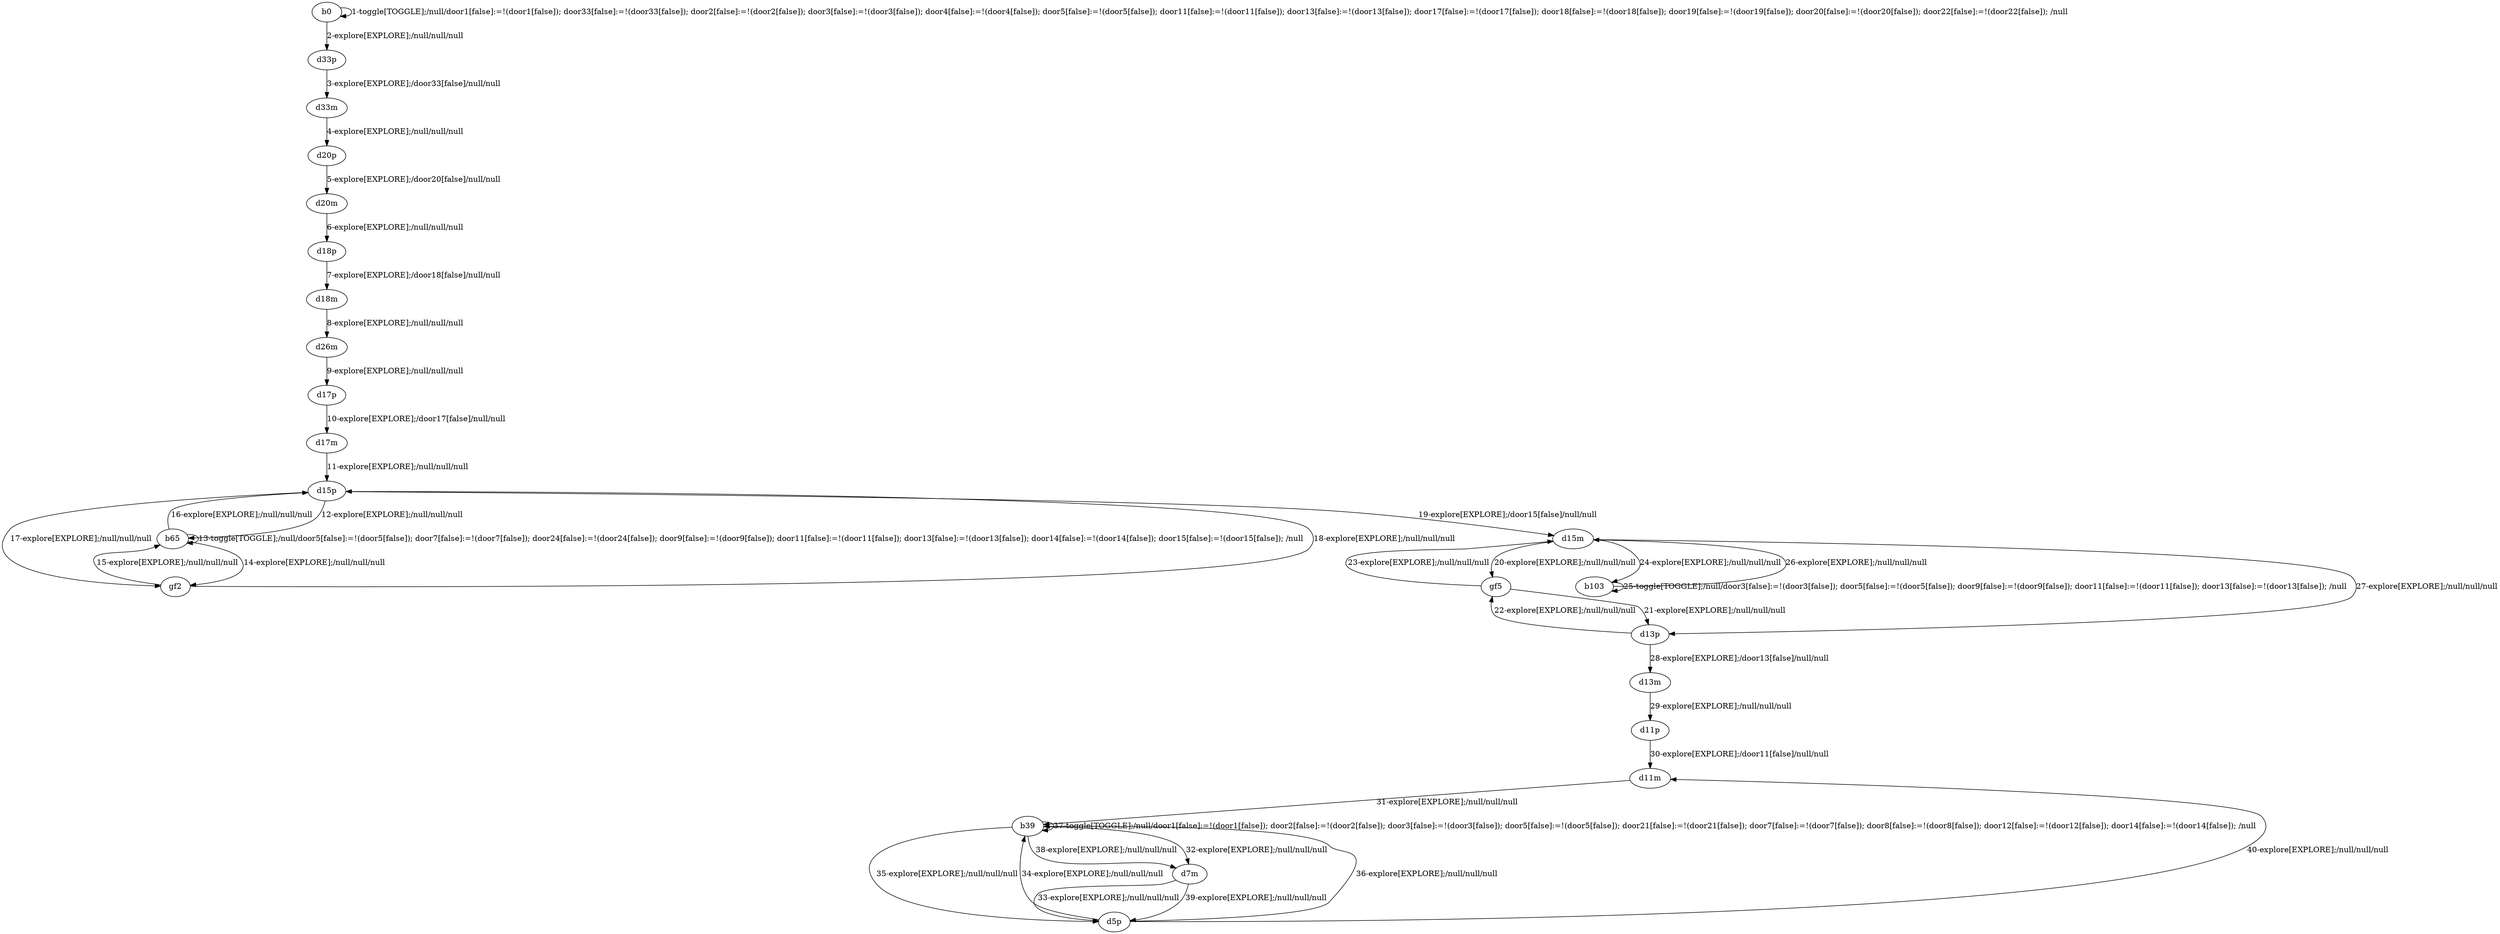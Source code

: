 # Total number of goals covered by this test: 1
# d5p --> d11m

digraph g {
"b0" -> "b0" [label = "1-toggle[TOGGLE];/null/door1[false]:=!(door1[false]); door33[false]:=!(door33[false]); door2[false]:=!(door2[false]); door3[false]:=!(door3[false]); door4[false]:=!(door4[false]); door5[false]:=!(door5[false]); door11[false]:=!(door11[false]); door13[false]:=!(door13[false]); door17[false]:=!(door17[false]); door18[false]:=!(door18[false]); door19[false]:=!(door19[false]); door20[false]:=!(door20[false]); door22[false]:=!(door22[false]); /null"];
"b0" -> "d33p" [label = "2-explore[EXPLORE];/null/null/null"];
"d33p" -> "d33m" [label = "3-explore[EXPLORE];/door33[false]/null/null"];
"d33m" -> "d20p" [label = "4-explore[EXPLORE];/null/null/null"];
"d20p" -> "d20m" [label = "5-explore[EXPLORE];/door20[false]/null/null"];
"d20m" -> "d18p" [label = "6-explore[EXPLORE];/null/null/null"];
"d18p" -> "d18m" [label = "7-explore[EXPLORE];/door18[false]/null/null"];
"d18m" -> "d26m" [label = "8-explore[EXPLORE];/null/null/null"];
"d26m" -> "d17p" [label = "9-explore[EXPLORE];/null/null/null"];
"d17p" -> "d17m" [label = "10-explore[EXPLORE];/door17[false]/null/null"];
"d17m" -> "d15p" [label = "11-explore[EXPLORE];/null/null/null"];
"d15p" -> "b65" [label = "12-explore[EXPLORE];/null/null/null"];
"b65" -> "b65" [label = "13-toggle[TOGGLE];/null/door5[false]:=!(door5[false]); door7[false]:=!(door7[false]); door24[false]:=!(door24[false]); door9[false]:=!(door9[false]); door11[false]:=!(door11[false]); door13[false]:=!(door13[false]); door14[false]:=!(door14[false]); door15[false]:=!(door15[false]); /null"];
"b65" -> "gf2" [label = "14-explore[EXPLORE];/null/null/null"];
"gf2" -> "b65" [label = "15-explore[EXPLORE];/null/null/null"];
"b65" -> "d15p" [label = "16-explore[EXPLORE];/null/null/null"];
"d15p" -> "gf2" [label = "17-explore[EXPLORE];/null/null/null"];
"gf2" -> "d15p" [label = "18-explore[EXPLORE];/null/null/null"];
"d15p" -> "d15m" [label = "19-explore[EXPLORE];/door15[false]/null/null"];
"d15m" -> "gf5" [label = "20-explore[EXPLORE];/null/null/null"];
"gf5" -> "d13p" [label = "21-explore[EXPLORE];/null/null/null"];
"d13p" -> "gf5" [label = "22-explore[EXPLORE];/null/null/null"];
"gf5" -> "d15m" [label = "23-explore[EXPLORE];/null/null/null"];
"d15m" -> "b103" [label = "24-explore[EXPLORE];/null/null/null"];
"b103" -> "b103" [label = "25-toggle[TOGGLE];/null/door3[false]:=!(door3[false]); door5[false]:=!(door5[false]); door9[false]:=!(door9[false]); door11[false]:=!(door11[false]); door13[false]:=!(door13[false]); /null"];
"b103" -> "d15m" [label = "26-explore[EXPLORE];/null/null/null"];
"d15m" -> "d13p" [label = "27-explore[EXPLORE];/null/null/null"];
"d13p" -> "d13m" [label = "28-explore[EXPLORE];/door13[false]/null/null"];
"d13m" -> "d11p" [label = "29-explore[EXPLORE];/null/null/null"];
"d11p" -> "d11m" [label = "30-explore[EXPLORE];/door11[false]/null/null"];
"d11m" -> "b39" [label = "31-explore[EXPLORE];/null/null/null"];
"b39" -> "d7m" [label = "32-explore[EXPLORE];/null/null/null"];
"d7m" -> "d5p" [label = "33-explore[EXPLORE];/null/null/null"];
"d5p" -> "b39" [label = "34-explore[EXPLORE];/null/null/null"];
"b39" -> "d5p" [label = "35-explore[EXPLORE];/null/null/null"];
"d5p" -> "b39" [label = "36-explore[EXPLORE];/null/null/null"];
"b39" -> "b39" [label = "37-toggle[TOGGLE];/null/door1[false]:=!(door1[false]); door2[false]:=!(door2[false]); door3[false]:=!(door3[false]); door5[false]:=!(door5[false]); door21[false]:=!(door21[false]); door7[false]:=!(door7[false]); door8[false]:=!(door8[false]); door12[false]:=!(door12[false]); door14[false]:=!(door14[false]); /null"];
"b39" -> "d7m" [label = "38-explore[EXPLORE];/null/null/null"];
"d7m" -> "d5p" [label = "39-explore[EXPLORE];/null/null/null"];
"d5p" -> "d11m" [label = "40-explore[EXPLORE];/null/null/null"];
}